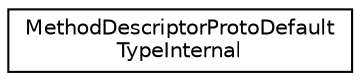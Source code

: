 digraph "类继承关系图"
{
 // LATEX_PDF_SIZE
  edge [fontname="Helvetica",fontsize="10",labelfontname="Helvetica",labelfontsize="10"];
  node [fontname="Helvetica",fontsize="10",shape=record];
  rankdir="LR";
  Node0 [label="MethodDescriptorProtoDefault\lTypeInternal",height=0.2,width=0.4,color="black", fillcolor="white", style="filled",URL="$structMethodDescriptorProtoDefaultTypeInternal.html",tooltip=" "];
}
